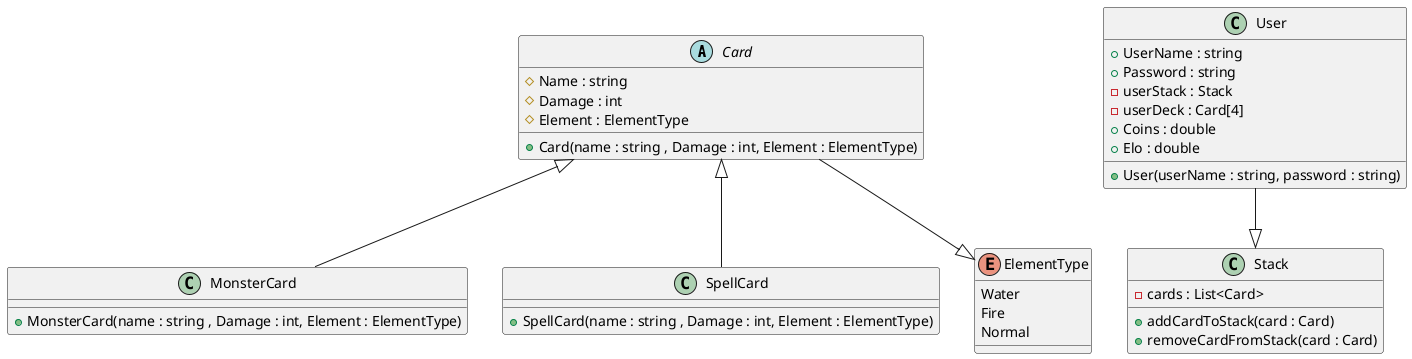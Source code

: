 @startuml
'https://plantuml.com/class-diagram

abstract class Card
{
    # Name : string
    # Damage : int
    # Element : ElementType
    + Card(name : string , Damage : int, Element : ElementType)
}

class MonsterCard
{
    + MonsterCard(name : string , Damage : int, Element : ElementType)
}

class SpellCard
{
    + SpellCard(name : string , Damage : int, Element : ElementType)
}
class User
{
    + UserName : string
    + Password : string
    - userStack : Stack
    - userDeck : Card[4]
    + Coins : double
    + Elo : double
    + User(userName : string, password : string)
    
}
class Stack
{
    - cards : List<Card>
    + addCardToStack(card : Card)
    + removeCardFromStack(card : Card)
}
enum ElementType
{
    Water
    Fire
    Normal
}

Card <|-- MonsterCard
Card <|-- SpellCard
User --|> Stack
Card --|> ElementType

@enduml
